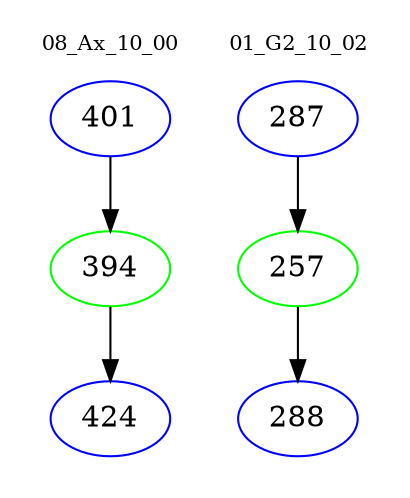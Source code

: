digraph{
subgraph cluster_0 {
color = white
label = "08_Ax_10_00";
fontsize=10;
T0_401 [label="401", color="blue"]
T0_401 -> T0_394 [color="black"]
T0_394 [label="394", color="green"]
T0_394 -> T0_424 [color="black"]
T0_424 [label="424", color="blue"]
}
subgraph cluster_1 {
color = white
label = "01_G2_10_02";
fontsize=10;
T1_287 [label="287", color="blue"]
T1_287 -> T1_257 [color="black"]
T1_257 [label="257", color="green"]
T1_257 -> T1_288 [color="black"]
T1_288 [label="288", color="blue"]
}
}
